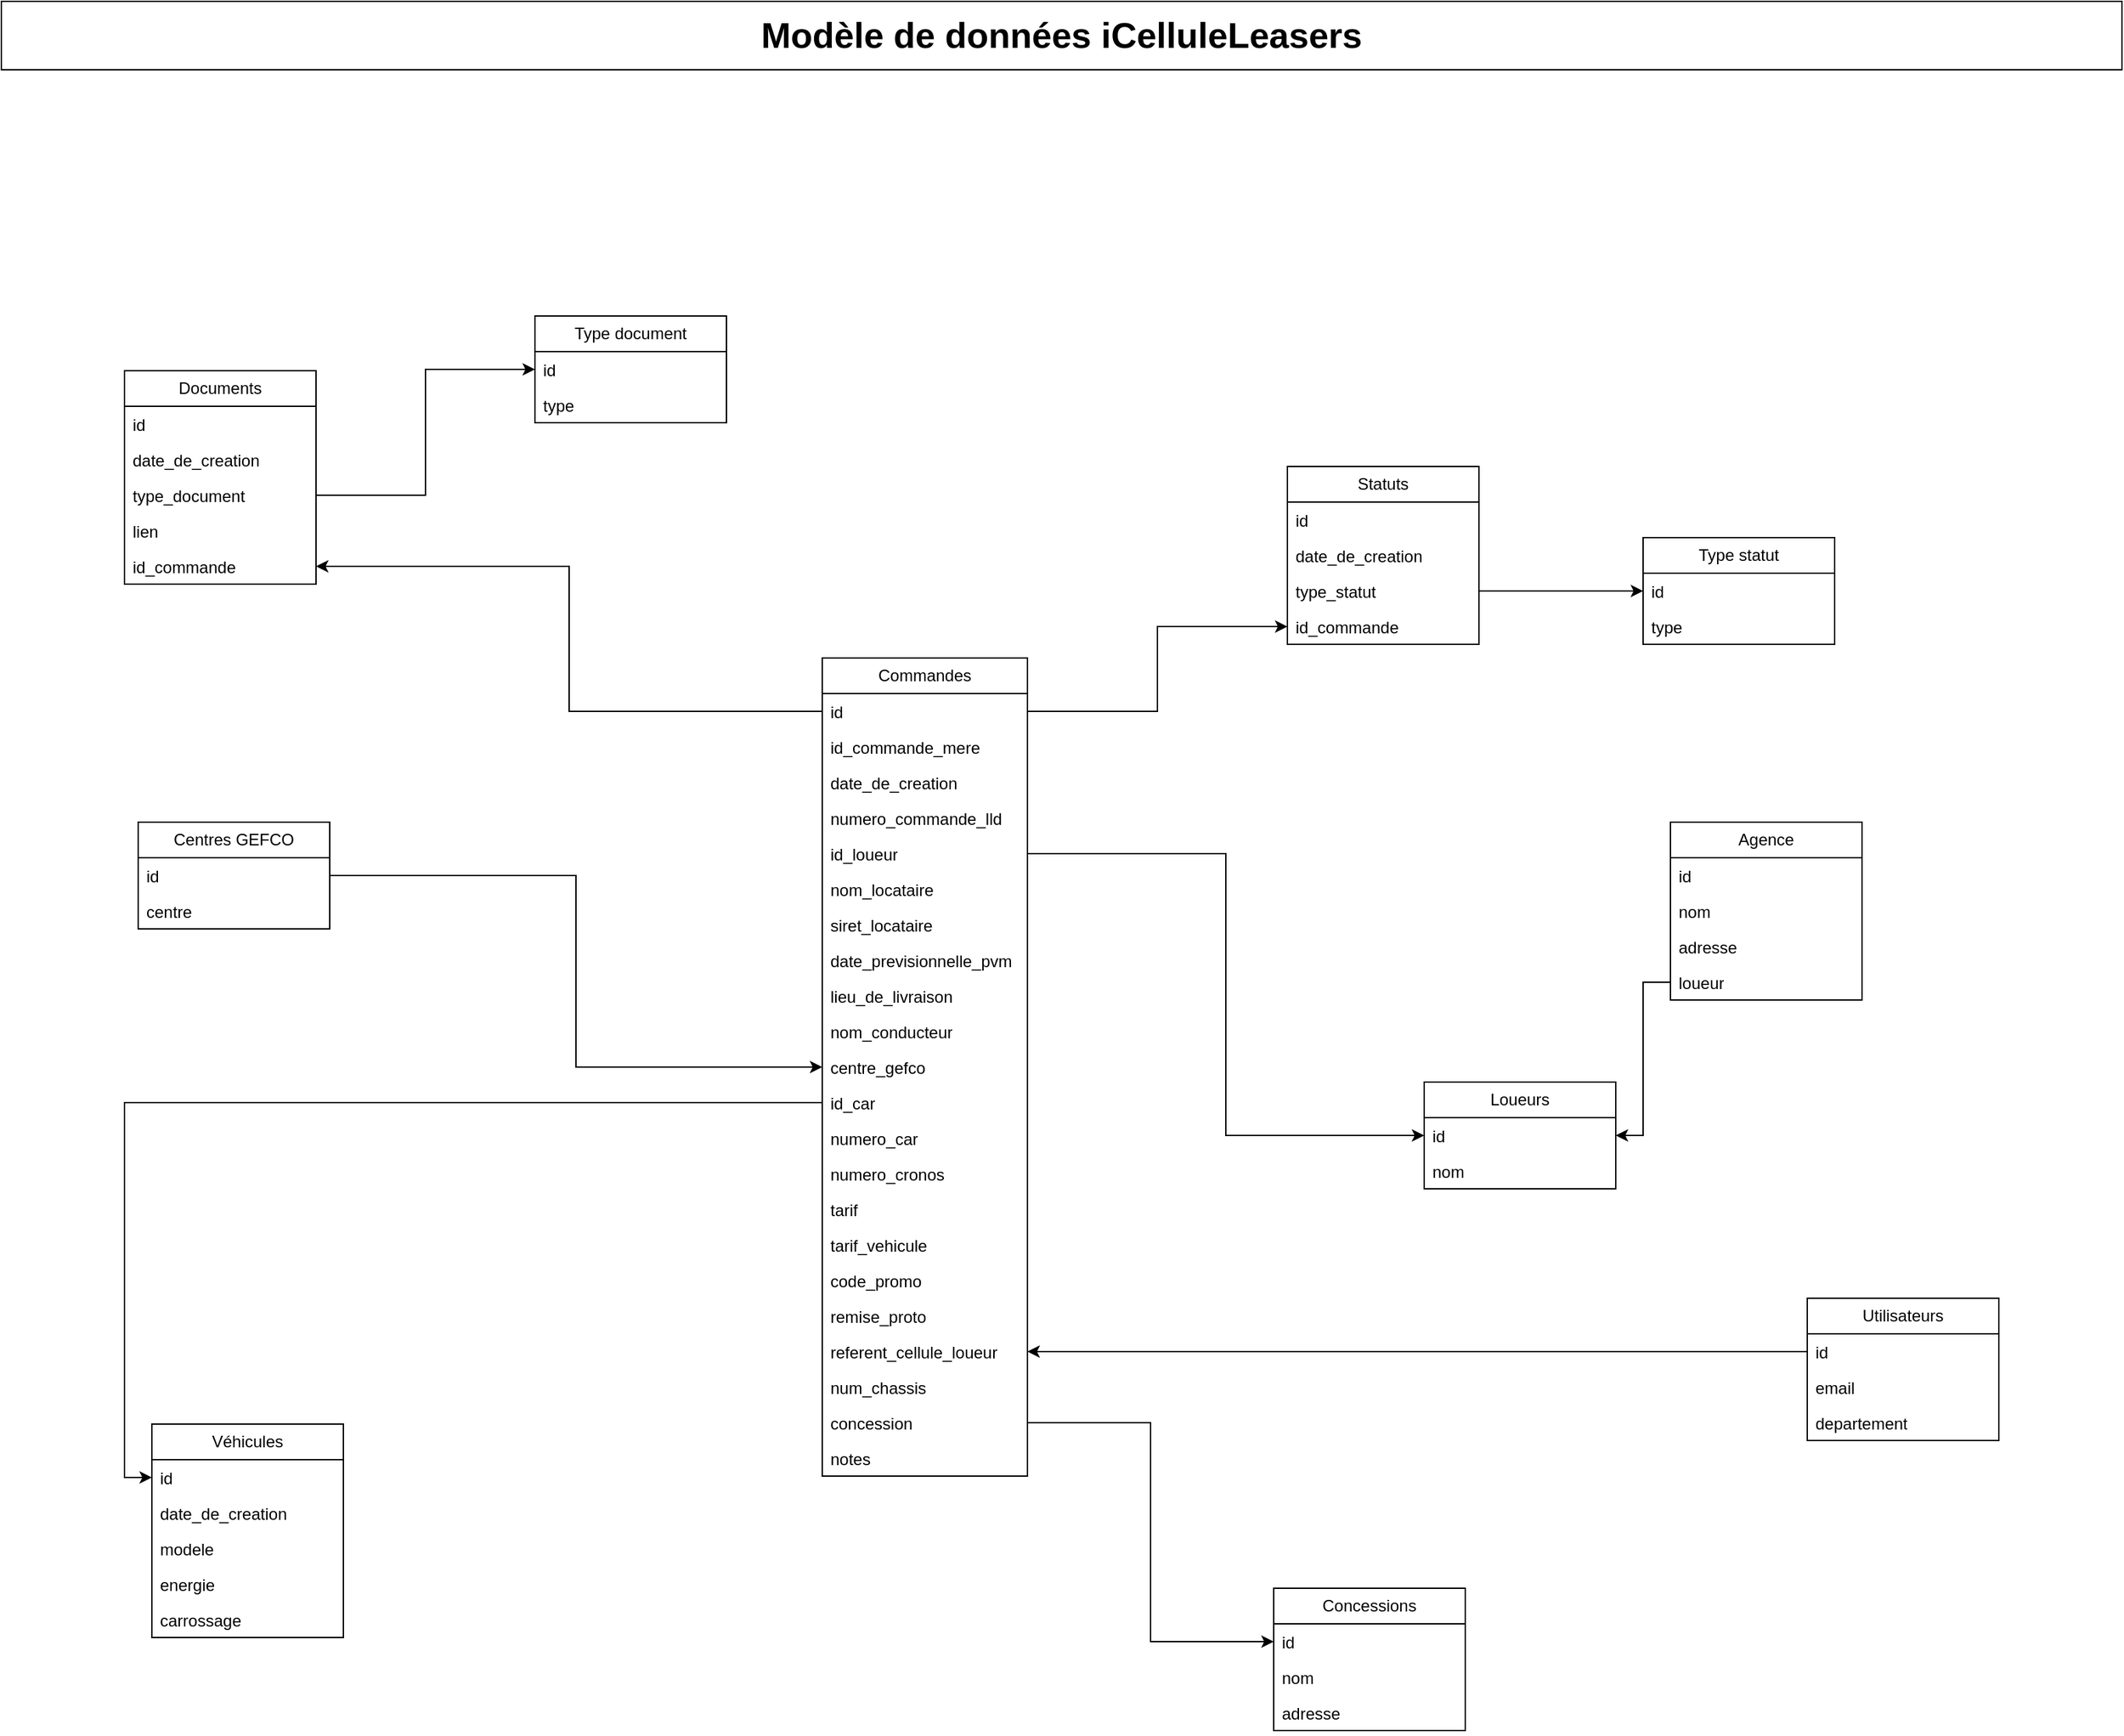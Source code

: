 <mxfile version="23.0.2" type="github" pages="2">
  <diagram name="Page-1" id="jkWLAFzWvuRsSDfav_4S">
    <mxGraphModel dx="2704" dy="1726" grid="1" gridSize="10" guides="1" tooltips="1" connect="1" arrows="1" fold="1" page="1" pageScale="1" pageWidth="827" pageHeight="1169" math="0" shadow="0">
      <root>
        <mxCell id="0" />
        <mxCell id="1" parent="0" />
        <mxCell id="tUUHWinZb-X6cQIz8bQ4-129" value="Commandes" style="swimlane;fontStyle=0;childLayout=stackLayout;horizontal=1;startSize=26;fillColor=none;horizontalStack=0;resizeParent=1;resizeParentMax=0;resizeLast=0;collapsible=1;marginBottom=0;whiteSpace=wrap;html=1;" parent="1" vertex="1">
          <mxGeometry x="-710" y="-40" width="150" height="598" as="geometry" />
        </mxCell>
        <mxCell id="tUUHWinZb-X6cQIz8bQ4-130" value="id" style="text;strokeColor=none;fillColor=none;align=left;verticalAlign=top;spacingLeft=4;spacingRight=4;overflow=hidden;rotatable=0;points=[[0,0.5],[1,0.5]];portConstraint=eastwest;whiteSpace=wrap;html=1;" parent="tUUHWinZb-X6cQIz8bQ4-129" vertex="1">
          <mxGeometry y="26" width="150" height="26" as="geometry" />
        </mxCell>
        <mxCell id="tUUHWinZb-X6cQIz8bQ4-190" value="id_commande_mere" style="text;strokeColor=none;fillColor=none;align=left;verticalAlign=top;spacingLeft=4;spacingRight=4;overflow=hidden;rotatable=0;points=[[0,0.5],[1,0.5]];portConstraint=eastwest;whiteSpace=wrap;html=1;" parent="tUUHWinZb-X6cQIz8bQ4-129" vertex="1">
          <mxGeometry y="52" width="150" height="26" as="geometry" />
        </mxCell>
        <mxCell id="tUUHWinZb-X6cQIz8bQ4-131" value="date_de_creation" style="text;strokeColor=none;fillColor=none;align=left;verticalAlign=top;spacingLeft=4;spacingRight=4;overflow=hidden;rotatable=0;points=[[0,0.5],[1,0.5]];portConstraint=eastwest;whiteSpace=wrap;html=1;" parent="tUUHWinZb-X6cQIz8bQ4-129" vertex="1">
          <mxGeometry y="78" width="150" height="26" as="geometry" />
        </mxCell>
        <mxCell id="tUUHWinZb-X6cQIz8bQ4-132" value="numero_commande_lld" style="text;strokeColor=none;fillColor=none;align=left;verticalAlign=top;spacingLeft=4;spacingRight=4;overflow=hidden;rotatable=0;points=[[0,0.5],[1,0.5]];portConstraint=eastwest;whiteSpace=wrap;html=1;" parent="tUUHWinZb-X6cQIz8bQ4-129" vertex="1">
          <mxGeometry y="104" width="150" height="26" as="geometry" />
        </mxCell>
        <mxCell id="tUUHWinZb-X6cQIz8bQ4-170" value="id_loueur" style="text;strokeColor=none;fillColor=none;align=left;verticalAlign=top;spacingLeft=4;spacingRight=4;overflow=hidden;rotatable=0;points=[[0,0.5],[1,0.5]];portConstraint=eastwest;whiteSpace=wrap;html=1;" parent="tUUHWinZb-X6cQIz8bQ4-129" vertex="1">
          <mxGeometry y="130" width="150" height="26" as="geometry" />
        </mxCell>
        <mxCell id="tUUHWinZb-X6cQIz8bQ4-169" value="nom_locataire" style="text;strokeColor=none;fillColor=none;align=left;verticalAlign=top;spacingLeft=4;spacingRight=4;overflow=hidden;rotatable=0;points=[[0,0.5],[1,0.5]];portConstraint=eastwest;whiteSpace=wrap;html=1;" parent="tUUHWinZb-X6cQIz8bQ4-129" vertex="1">
          <mxGeometry y="156" width="150" height="26" as="geometry" />
        </mxCell>
        <mxCell id="tUUHWinZb-X6cQIz8bQ4-175" value="siret_locataire" style="text;strokeColor=none;fillColor=none;align=left;verticalAlign=top;spacingLeft=4;spacingRight=4;overflow=hidden;rotatable=0;points=[[0,0.5],[1,0.5]];portConstraint=eastwest;whiteSpace=wrap;html=1;" parent="tUUHWinZb-X6cQIz8bQ4-129" vertex="1">
          <mxGeometry y="182" width="150" height="26" as="geometry" />
        </mxCell>
        <mxCell id="tUUHWinZb-X6cQIz8bQ4-168" value="date_previsionnelle_pvm" style="text;strokeColor=none;fillColor=none;align=left;verticalAlign=top;spacingLeft=4;spacingRight=4;overflow=hidden;rotatable=0;points=[[0,0.5],[1,0.5]];portConstraint=eastwest;whiteSpace=wrap;html=1;" parent="tUUHWinZb-X6cQIz8bQ4-129" vertex="1">
          <mxGeometry y="208" width="150" height="26" as="geometry" />
        </mxCell>
        <mxCell id="tUUHWinZb-X6cQIz8bQ4-174" value="lieu_de_livraison" style="text;strokeColor=none;fillColor=none;align=left;verticalAlign=top;spacingLeft=4;spacingRight=4;overflow=hidden;rotatable=0;points=[[0,0.5],[1,0.5]];portConstraint=eastwest;whiteSpace=wrap;html=1;" parent="tUUHWinZb-X6cQIz8bQ4-129" vertex="1">
          <mxGeometry y="234" width="150" height="26" as="geometry" />
        </mxCell>
        <mxCell id="tUUHWinZb-X6cQIz8bQ4-172" value="nom_conducteur" style="text;strokeColor=none;fillColor=none;align=left;verticalAlign=top;spacingLeft=4;spacingRight=4;overflow=hidden;rotatable=0;points=[[0,0.5],[1,0.5]];portConstraint=eastwest;whiteSpace=wrap;html=1;" parent="tUUHWinZb-X6cQIz8bQ4-129" vertex="1">
          <mxGeometry y="260" width="150" height="26" as="geometry" />
        </mxCell>
        <mxCell id="tUUHWinZb-X6cQIz8bQ4-183" value="centre_gefco" style="text;strokeColor=none;fillColor=none;align=left;verticalAlign=top;spacingLeft=4;spacingRight=4;overflow=hidden;rotatable=0;points=[[0,0.5],[1,0.5]];portConstraint=eastwest;whiteSpace=wrap;html=1;" parent="tUUHWinZb-X6cQIz8bQ4-129" vertex="1">
          <mxGeometry y="286" width="150" height="26" as="geometry" />
        </mxCell>
        <mxCell id="tUUHWinZb-X6cQIz8bQ4-182" value="id_car" style="text;strokeColor=none;fillColor=none;align=left;verticalAlign=top;spacingLeft=4;spacingRight=4;overflow=hidden;rotatable=0;points=[[0,0.5],[1,0.5]];portConstraint=eastwest;whiteSpace=wrap;html=1;" parent="tUUHWinZb-X6cQIz8bQ4-129" vertex="1">
          <mxGeometry y="312" width="150" height="26" as="geometry" />
        </mxCell>
        <mxCell id="tUUHWinZb-X6cQIz8bQ4-196" value="numero_car" style="text;strokeColor=none;fillColor=none;align=left;verticalAlign=top;spacingLeft=4;spacingRight=4;overflow=hidden;rotatable=0;points=[[0,0.5],[1,0.5]];portConstraint=eastwest;whiteSpace=wrap;html=1;" parent="tUUHWinZb-X6cQIz8bQ4-129" vertex="1">
          <mxGeometry y="338" width="150" height="26" as="geometry" />
        </mxCell>
        <mxCell id="tUUHWinZb-X6cQIz8bQ4-184" value="numero_cronos" style="text;strokeColor=none;fillColor=none;align=left;verticalAlign=top;spacingLeft=4;spacingRight=4;overflow=hidden;rotatable=0;points=[[0,0.5],[1,0.5]];portConstraint=eastwest;whiteSpace=wrap;html=1;" parent="tUUHWinZb-X6cQIz8bQ4-129" vertex="1">
          <mxGeometry y="364" width="150" height="26" as="geometry" />
        </mxCell>
        <mxCell id="tUUHWinZb-X6cQIz8bQ4-181" value="tarif" style="text;strokeColor=none;fillColor=none;align=left;verticalAlign=top;spacingLeft=4;spacingRight=4;overflow=hidden;rotatable=0;points=[[0,0.5],[1,0.5]];portConstraint=eastwest;whiteSpace=wrap;html=1;" parent="tUUHWinZb-X6cQIz8bQ4-129" vertex="1">
          <mxGeometry y="390" width="150" height="26" as="geometry" />
        </mxCell>
        <mxCell id="tUUHWinZb-X6cQIz8bQ4-180" value="tarif_vehicule" style="text;strokeColor=none;fillColor=none;align=left;verticalAlign=top;spacingLeft=4;spacingRight=4;overflow=hidden;rotatable=0;points=[[0,0.5],[1,0.5]];portConstraint=eastwest;whiteSpace=wrap;html=1;" parent="tUUHWinZb-X6cQIz8bQ4-129" vertex="1">
          <mxGeometry y="416" width="150" height="26" as="geometry" />
        </mxCell>
        <mxCell id="tUUHWinZb-X6cQIz8bQ4-179" value="code_promo" style="text;strokeColor=none;fillColor=none;align=left;verticalAlign=top;spacingLeft=4;spacingRight=4;overflow=hidden;rotatable=0;points=[[0,0.5],[1,0.5]];portConstraint=eastwest;whiteSpace=wrap;html=1;" parent="tUUHWinZb-X6cQIz8bQ4-129" vertex="1">
          <mxGeometry y="442" width="150" height="26" as="geometry" />
        </mxCell>
        <mxCell id="tUUHWinZb-X6cQIz8bQ4-178" value="remise_proto" style="text;strokeColor=none;fillColor=none;align=left;verticalAlign=top;spacingLeft=4;spacingRight=4;overflow=hidden;rotatable=0;points=[[0,0.5],[1,0.5]];portConstraint=eastwest;whiteSpace=wrap;html=1;" parent="tUUHWinZb-X6cQIz8bQ4-129" vertex="1">
          <mxGeometry y="468" width="150" height="26" as="geometry" />
        </mxCell>
        <mxCell id="1ZPiIjcAAn_SdNDVOkfK-1" value="referent_cellule_loueur" style="text;strokeColor=none;fillColor=none;align=left;verticalAlign=top;spacingLeft=4;spacingRight=4;overflow=hidden;rotatable=0;points=[[0,0.5],[1,0.5]];portConstraint=eastwest;whiteSpace=wrap;html=1;" parent="tUUHWinZb-X6cQIz8bQ4-129" vertex="1">
          <mxGeometry y="494" width="150" height="26" as="geometry" />
        </mxCell>
        <mxCell id="tUUHWinZb-X6cQIz8bQ4-177" value="num_chassis" style="text;strokeColor=none;fillColor=none;align=left;verticalAlign=top;spacingLeft=4;spacingRight=4;overflow=hidden;rotatable=0;points=[[0,0.5],[1,0.5]];portConstraint=eastwest;whiteSpace=wrap;html=1;" parent="tUUHWinZb-X6cQIz8bQ4-129" vertex="1">
          <mxGeometry y="520" width="150" height="26" as="geometry" />
        </mxCell>
        <mxCell id="tUUHWinZb-X6cQIz8bQ4-191" value="concession" style="text;strokeColor=none;fillColor=none;align=left;verticalAlign=top;spacingLeft=4;spacingRight=4;overflow=hidden;rotatable=0;points=[[0,0.5],[1,0.5]];portConstraint=eastwest;whiteSpace=wrap;html=1;" parent="tUUHWinZb-X6cQIz8bQ4-129" vertex="1">
          <mxGeometry y="546" width="150" height="26" as="geometry" />
        </mxCell>
        <mxCell id="tUUHWinZb-X6cQIz8bQ4-176" value="notes" style="text;strokeColor=none;fillColor=none;align=left;verticalAlign=top;spacingLeft=4;spacingRight=4;overflow=hidden;rotatable=0;points=[[0,0.5],[1,0.5]];portConstraint=eastwest;whiteSpace=wrap;html=1;" parent="tUUHWinZb-X6cQIz8bQ4-129" vertex="1">
          <mxGeometry y="572" width="150" height="26" as="geometry" />
        </mxCell>
        <mxCell id="tUUHWinZb-X6cQIz8bQ4-133" value="Utilisateurs" style="swimlane;fontStyle=0;childLayout=stackLayout;horizontal=1;startSize=26;fillColor=none;horizontalStack=0;resizeParent=1;resizeParentMax=0;resizeLast=0;collapsible=1;marginBottom=0;whiteSpace=wrap;html=1;" parent="1" vertex="1">
          <mxGeometry x="10" y="428" width="140" height="104" as="geometry" />
        </mxCell>
        <mxCell id="tUUHWinZb-X6cQIz8bQ4-134" value="id" style="text;strokeColor=none;fillColor=none;align=left;verticalAlign=top;spacingLeft=4;spacingRight=4;overflow=hidden;rotatable=0;points=[[0,0.5],[1,0.5]];portConstraint=eastwest;whiteSpace=wrap;html=1;" parent="tUUHWinZb-X6cQIz8bQ4-133" vertex="1">
          <mxGeometry y="26" width="140" height="26" as="geometry" />
        </mxCell>
        <mxCell id="tUUHWinZb-X6cQIz8bQ4-135" value="email" style="text;strokeColor=none;fillColor=none;align=left;verticalAlign=top;spacingLeft=4;spacingRight=4;overflow=hidden;rotatable=0;points=[[0,0.5],[1,0.5]];portConstraint=eastwest;whiteSpace=wrap;html=1;" parent="tUUHWinZb-X6cQIz8bQ4-133" vertex="1">
          <mxGeometry y="52" width="140" height="26" as="geometry" />
        </mxCell>
        <mxCell id="tUUHWinZb-X6cQIz8bQ4-136" value="departement" style="text;strokeColor=none;fillColor=none;align=left;verticalAlign=top;spacingLeft=4;spacingRight=4;overflow=hidden;rotatable=0;points=[[0,0.5],[1,0.5]];portConstraint=eastwest;whiteSpace=wrap;html=1;" parent="tUUHWinZb-X6cQIz8bQ4-133" vertex="1">
          <mxGeometry y="78" width="140" height="26" as="geometry" />
        </mxCell>
        <mxCell id="tUUHWinZb-X6cQIz8bQ4-137" value="Loueurs" style="swimlane;fontStyle=0;childLayout=stackLayout;horizontal=1;startSize=26;fillColor=none;horizontalStack=0;resizeParent=1;resizeParentMax=0;resizeLast=0;collapsible=1;marginBottom=0;whiteSpace=wrap;html=1;" parent="1" vertex="1">
          <mxGeometry x="-270" y="270" width="140" height="78" as="geometry" />
        </mxCell>
        <mxCell id="tUUHWinZb-X6cQIz8bQ4-138" value="id" style="text;strokeColor=none;fillColor=none;align=left;verticalAlign=top;spacingLeft=4;spacingRight=4;overflow=hidden;rotatable=0;points=[[0,0.5],[1,0.5]];portConstraint=eastwest;whiteSpace=wrap;html=1;" parent="tUUHWinZb-X6cQIz8bQ4-137" vertex="1">
          <mxGeometry y="26" width="140" height="26" as="geometry" />
        </mxCell>
        <mxCell id="tUUHWinZb-X6cQIz8bQ4-139" value="nom" style="text;strokeColor=none;fillColor=none;align=left;verticalAlign=top;spacingLeft=4;spacingRight=4;overflow=hidden;rotatable=0;points=[[0,0.5],[1,0.5]];portConstraint=eastwest;whiteSpace=wrap;html=1;" parent="tUUHWinZb-X6cQIz8bQ4-137" vertex="1">
          <mxGeometry y="52" width="140" height="26" as="geometry" />
        </mxCell>
        <mxCell id="tUUHWinZb-X6cQIz8bQ4-141" value="Agence" style="swimlane;fontStyle=0;childLayout=stackLayout;horizontal=1;startSize=26;fillColor=none;horizontalStack=0;resizeParent=1;resizeParentMax=0;resizeLast=0;collapsible=1;marginBottom=0;whiteSpace=wrap;html=1;" parent="1" vertex="1">
          <mxGeometry x="-90" y="80" width="140" height="130" as="geometry" />
        </mxCell>
        <mxCell id="tUUHWinZb-X6cQIz8bQ4-142" value="id" style="text;strokeColor=none;fillColor=none;align=left;verticalAlign=top;spacingLeft=4;spacingRight=4;overflow=hidden;rotatable=0;points=[[0,0.5],[1,0.5]];portConstraint=eastwest;whiteSpace=wrap;html=1;" parent="tUUHWinZb-X6cQIz8bQ4-141" vertex="1">
          <mxGeometry y="26" width="140" height="26" as="geometry" />
        </mxCell>
        <mxCell id="tUUHWinZb-X6cQIz8bQ4-143" value="nom" style="text;strokeColor=none;fillColor=none;align=left;verticalAlign=top;spacingLeft=4;spacingRight=4;overflow=hidden;rotatable=0;points=[[0,0.5],[1,0.5]];portConstraint=eastwest;whiteSpace=wrap;html=1;" parent="tUUHWinZb-X6cQIz8bQ4-141" vertex="1">
          <mxGeometry y="52" width="140" height="26" as="geometry" />
        </mxCell>
        <mxCell id="tUUHWinZb-X6cQIz8bQ4-144" value="adresse" style="text;strokeColor=none;fillColor=none;align=left;verticalAlign=top;spacingLeft=4;spacingRight=4;overflow=hidden;rotatable=0;points=[[0,0.5],[1,0.5]];portConstraint=eastwest;whiteSpace=wrap;html=1;" parent="tUUHWinZb-X6cQIz8bQ4-141" vertex="1">
          <mxGeometry y="78" width="140" height="26" as="geometry" />
        </mxCell>
        <mxCell id="tUUHWinZb-X6cQIz8bQ4-186" value="loueur" style="text;strokeColor=none;fillColor=none;align=left;verticalAlign=top;spacingLeft=4;spacingRight=4;overflow=hidden;rotatable=0;points=[[0,0.5],[1,0.5]];portConstraint=eastwest;whiteSpace=wrap;html=1;" parent="tUUHWinZb-X6cQIz8bQ4-141" vertex="1">
          <mxGeometry y="104" width="140" height="26" as="geometry" />
        </mxCell>
        <mxCell id="tUUHWinZb-X6cQIz8bQ4-145" value="Type statut" style="swimlane;fontStyle=0;childLayout=stackLayout;horizontal=1;startSize=26;fillColor=none;horizontalStack=0;resizeParent=1;resizeParentMax=0;resizeLast=0;collapsible=1;marginBottom=0;whiteSpace=wrap;html=1;" parent="1" vertex="1">
          <mxGeometry x="-110" y="-128" width="140" height="78" as="geometry" />
        </mxCell>
        <mxCell id="tUUHWinZb-X6cQIz8bQ4-146" value="id" style="text;strokeColor=none;fillColor=none;align=left;verticalAlign=top;spacingLeft=4;spacingRight=4;overflow=hidden;rotatable=0;points=[[0,0.5],[1,0.5]];portConstraint=eastwest;whiteSpace=wrap;html=1;" parent="tUUHWinZb-X6cQIz8bQ4-145" vertex="1">
          <mxGeometry y="26" width="140" height="26" as="geometry" />
        </mxCell>
        <mxCell id="tUUHWinZb-X6cQIz8bQ4-147" value="type" style="text;strokeColor=none;fillColor=none;align=left;verticalAlign=top;spacingLeft=4;spacingRight=4;overflow=hidden;rotatable=0;points=[[0,0.5],[1,0.5]];portConstraint=eastwest;whiteSpace=wrap;html=1;" parent="tUUHWinZb-X6cQIz8bQ4-145" vertex="1">
          <mxGeometry y="52" width="140" height="26" as="geometry" />
        </mxCell>
        <mxCell id="tUUHWinZb-X6cQIz8bQ4-150" value="Statuts" style="swimlane;fontStyle=0;childLayout=stackLayout;horizontal=1;startSize=26;fillColor=none;horizontalStack=0;resizeParent=1;resizeParentMax=0;resizeLast=0;collapsible=1;marginBottom=0;whiteSpace=wrap;html=1;" parent="1" vertex="1">
          <mxGeometry x="-370" y="-180" width="140" height="130" as="geometry" />
        </mxCell>
        <mxCell id="tUUHWinZb-X6cQIz8bQ4-151" value="id" style="text;strokeColor=none;fillColor=none;align=left;verticalAlign=top;spacingLeft=4;spacingRight=4;overflow=hidden;rotatable=0;points=[[0,0.5],[1,0.5]];portConstraint=eastwest;whiteSpace=wrap;html=1;" parent="tUUHWinZb-X6cQIz8bQ4-150" vertex="1">
          <mxGeometry y="26" width="140" height="26" as="geometry" />
        </mxCell>
        <mxCell id="tUUHWinZb-X6cQIz8bQ4-187" value="date_de_creation" style="text;strokeColor=none;fillColor=none;align=left;verticalAlign=top;spacingLeft=4;spacingRight=4;overflow=hidden;rotatable=0;points=[[0,0.5],[1,0.5]];portConstraint=eastwest;whiteSpace=wrap;html=1;" parent="tUUHWinZb-X6cQIz8bQ4-150" vertex="1">
          <mxGeometry y="52" width="140" height="26" as="geometry" />
        </mxCell>
        <mxCell id="tUUHWinZb-X6cQIz8bQ4-152" value="type_statut" style="text;strokeColor=none;fillColor=none;align=left;verticalAlign=top;spacingLeft=4;spacingRight=4;overflow=hidden;rotatable=0;points=[[0,0.5],[1,0.5]];portConstraint=eastwest;whiteSpace=wrap;html=1;" parent="tUUHWinZb-X6cQIz8bQ4-150" vertex="1">
          <mxGeometry y="78" width="140" height="26" as="geometry" />
        </mxCell>
        <mxCell id="tUUHWinZb-X6cQIz8bQ4-153" value="id_commande" style="text;strokeColor=none;fillColor=none;align=left;verticalAlign=top;spacingLeft=4;spacingRight=4;overflow=hidden;rotatable=0;points=[[0,0.5],[1,0.5]];portConstraint=eastwest;whiteSpace=wrap;html=1;" parent="tUUHWinZb-X6cQIz8bQ4-150" vertex="1">
          <mxGeometry y="104" width="140" height="26" as="geometry" />
        </mxCell>
        <mxCell id="tUUHWinZb-X6cQIz8bQ4-154" value="Documents" style="swimlane;fontStyle=0;childLayout=stackLayout;horizontal=1;startSize=26;fillColor=none;horizontalStack=0;resizeParent=1;resizeParentMax=0;resizeLast=0;collapsible=1;marginBottom=0;whiteSpace=wrap;html=1;" parent="1" vertex="1">
          <mxGeometry x="-1220" y="-250" width="140" height="156" as="geometry" />
        </mxCell>
        <mxCell id="tUUHWinZb-X6cQIz8bQ4-155" value="id" style="text;strokeColor=none;fillColor=none;align=left;verticalAlign=top;spacingLeft=4;spacingRight=4;overflow=hidden;rotatable=0;points=[[0,0.5],[1,0.5]];portConstraint=eastwest;whiteSpace=wrap;html=1;" parent="tUUHWinZb-X6cQIz8bQ4-154" vertex="1">
          <mxGeometry y="26" width="140" height="26" as="geometry" />
        </mxCell>
        <mxCell id="tUUHWinZb-X6cQIz8bQ4-156" value="date_de_creation" style="text;strokeColor=none;fillColor=none;align=left;verticalAlign=top;spacingLeft=4;spacingRight=4;overflow=hidden;rotatable=0;points=[[0,0.5],[1,0.5]];portConstraint=eastwest;whiteSpace=wrap;html=1;" parent="tUUHWinZb-X6cQIz8bQ4-154" vertex="1">
          <mxGeometry y="52" width="140" height="26" as="geometry" />
        </mxCell>
        <mxCell id="tUUHWinZb-X6cQIz8bQ4-157" value="type_document" style="text;strokeColor=none;fillColor=none;align=left;verticalAlign=top;spacingLeft=4;spacingRight=4;overflow=hidden;rotatable=0;points=[[0,0.5],[1,0.5]];portConstraint=eastwest;whiteSpace=wrap;html=1;" parent="tUUHWinZb-X6cQIz8bQ4-154" vertex="1">
          <mxGeometry y="78" width="140" height="26" as="geometry" />
        </mxCell>
        <mxCell id="tUUHWinZb-X6cQIz8bQ4-188" value="lien" style="text;strokeColor=none;fillColor=none;align=left;verticalAlign=top;spacingLeft=4;spacingRight=4;overflow=hidden;rotatable=0;points=[[0,0.5],[1,0.5]];portConstraint=eastwest;whiteSpace=wrap;html=1;" parent="tUUHWinZb-X6cQIz8bQ4-154" vertex="1">
          <mxGeometry y="104" width="140" height="26" as="geometry" />
        </mxCell>
        <mxCell id="tUUHWinZb-X6cQIz8bQ4-189" value="id_commande" style="text;strokeColor=none;fillColor=none;align=left;verticalAlign=top;spacingLeft=4;spacingRight=4;overflow=hidden;rotatable=0;points=[[0,0.5],[1,0.5]];portConstraint=eastwest;whiteSpace=wrap;html=1;" parent="tUUHWinZb-X6cQIz8bQ4-154" vertex="1">
          <mxGeometry y="130" width="140" height="26" as="geometry" />
        </mxCell>
        <mxCell id="tUUHWinZb-X6cQIz8bQ4-158" value="Concessions" style="swimlane;fontStyle=0;childLayout=stackLayout;horizontal=1;startSize=26;fillColor=none;horizontalStack=0;resizeParent=1;resizeParentMax=0;resizeLast=0;collapsible=1;marginBottom=0;whiteSpace=wrap;html=1;" parent="1" vertex="1">
          <mxGeometry x="-380" y="640" width="140" height="104" as="geometry" />
        </mxCell>
        <mxCell id="tUUHWinZb-X6cQIz8bQ4-159" value="id" style="text;strokeColor=none;fillColor=none;align=left;verticalAlign=top;spacingLeft=4;spacingRight=4;overflow=hidden;rotatable=0;points=[[0,0.5],[1,0.5]];portConstraint=eastwest;whiteSpace=wrap;html=1;" parent="tUUHWinZb-X6cQIz8bQ4-158" vertex="1">
          <mxGeometry y="26" width="140" height="26" as="geometry" />
        </mxCell>
        <mxCell id="tUUHWinZb-X6cQIz8bQ4-160" value="nom" style="text;strokeColor=none;fillColor=none;align=left;verticalAlign=top;spacingLeft=4;spacingRight=4;overflow=hidden;rotatable=0;points=[[0,0.5],[1,0.5]];portConstraint=eastwest;whiteSpace=wrap;html=1;" parent="tUUHWinZb-X6cQIz8bQ4-158" vertex="1">
          <mxGeometry y="52" width="140" height="26" as="geometry" />
        </mxCell>
        <mxCell id="tUUHWinZb-X6cQIz8bQ4-161" value="adresse" style="text;strokeColor=none;fillColor=none;align=left;verticalAlign=top;spacingLeft=4;spacingRight=4;overflow=hidden;rotatable=0;points=[[0,0.5],[1,0.5]];portConstraint=eastwest;whiteSpace=wrap;html=1;" parent="tUUHWinZb-X6cQIz8bQ4-158" vertex="1">
          <mxGeometry y="78" width="140" height="26" as="geometry" />
        </mxCell>
        <mxCell id="tUUHWinZb-X6cQIz8bQ4-162" value="Type document" style="swimlane;fontStyle=0;childLayout=stackLayout;horizontal=1;startSize=26;fillColor=none;horizontalStack=0;resizeParent=1;resizeParentMax=0;resizeLast=0;collapsible=1;marginBottom=0;whiteSpace=wrap;html=1;" parent="1" vertex="1">
          <mxGeometry x="-920" y="-290" width="140" height="78" as="geometry" />
        </mxCell>
        <mxCell id="tUUHWinZb-X6cQIz8bQ4-163" value="id" style="text;strokeColor=none;fillColor=none;align=left;verticalAlign=top;spacingLeft=4;spacingRight=4;overflow=hidden;rotatable=0;points=[[0,0.5],[1,0.5]];portConstraint=eastwest;whiteSpace=wrap;html=1;" parent="tUUHWinZb-X6cQIz8bQ4-162" vertex="1">
          <mxGeometry y="26" width="140" height="26" as="geometry" />
        </mxCell>
        <mxCell id="tUUHWinZb-X6cQIz8bQ4-164" value="type" style="text;strokeColor=none;fillColor=none;align=left;verticalAlign=top;spacingLeft=4;spacingRight=4;overflow=hidden;rotatable=0;points=[[0,0.5],[1,0.5]];portConstraint=eastwest;whiteSpace=wrap;html=1;" parent="tUUHWinZb-X6cQIz8bQ4-162" vertex="1">
          <mxGeometry y="52" width="140" height="26" as="geometry" />
        </mxCell>
        <mxCell id="tUUHWinZb-X6cQIz8bQ4-192" value="Véhicules" style="swimlane;fontStyle=0;childLayout=stackLayout;horizontal=1;startSize=26;fillColor=none;horizontalStack=0;resizeParent=1;resizeParentMax=0;resizeLast=0;collapsible=1;marginBottom=0;whiteSpace=wrap;html=1;" parent="1" vertex="1">
          <mxGeometry x="-1200" y="520" width="140" height="156" as="geometry" />
        </mxCell>
        <mxCell id="tUUHWinZb-X6cQIz8bQ4-193" value="id" style="text;strokeColor=none;fillColor=none;align=left;verticalAlign=top;spacingLeft=4;spacingRight=4;overflow=hidden;rotatable=0;points=[[0,0.5],[1,0.5]];portConstraint=eastwest;whiteSpace=wrap;html=1;" parent="tUUHWinZb-X6cQIz8bQ4-192" vertex="1">
          <mxGeometry y="26" width="140" height="26" as="geometry" />
        </mxCell>
        <mxCell id="tUUHWinZb-X6cQIz8bQ4-194" value="date_de_creation" style="text;strokeColor=none;fillColor=none;align=left;verticalAlign=top;spacingLeft=4;spacingRight=4;overflow=hidden;rotatable=0;points=[[0,0.5],[1,0.5]];portConstraint=eastwest;whiteSpace=wrap;html=1;" parent="tUUHWinZb-X6cQIz8bQ4-192" vertex="1">
          <mxGeometry y="52" width="140" height="26" as="geometry" />
        </mxCell>
        <mxCell id="tUUHWinZb-X6cQIz8bQ4-195" value="modele" style="text;strokeColor=none;fillColor=none;align=left;verticalAlign=top;spacingLeft=4;spacingRight=4;overflow=hidden;rotatable=0;points=[[0,0.5],[1,0.5]];portConstraint=eastwest;whiteSpace=wrap;html=1;" parent="tUUHWinZb-X6cQIz8bQ4-192" vertex="1">
          <mxGeometry y="78" width="140" height="26" as="geometry" />
        </mxCell>
        <mxCell id="tUUHWinZb-X6cQIz8bQ4-198" value="energie" style="text;strokeColor=none;fillColor=none;align=left;verticalAlign=top;spacingLeft=4;spacingRight=4;overflow=hidden;rotatable=0;points=[[0,0.5],[1,0.5]];portConstraint=eastwest;whiteSpace=wrap;html=1;" parent="tUUHWinZb-X6cQIz8bQ4-192" vertex="1">
          <mxGeometry y="104" width="140" height="26" as="geometry" />
        </mxCell>
        <mxCell id="tUUHWinZb-X6cQIz8bQ4-197" value="carrossage" style="text;strokeColor=none;fillColor=none;align=left;verticalAlign=top;spacingLeft=4;spacingRight=4;overflow=hidden;rotatable=0;points=[[0,0.5],[1,0.5]];portConstraint=eastwest;whiteSpace=wrap;html=1;" parent="tUUHWinZb-X6cQIz8bQ4-192" vertex="1">
          <mxGeometry y="130" width="140" height="26" as="geometry" />
        </mxCell>
        <mxCell id="tUUHWinZb-X6cQIz8bQ4-202" style="edgeStyle=orthogonalEdgeStyle;rounded=0;orthogonalLoop=1;jettySize=auto;html=1;entryX=0;entryY=0.5;entryDx=0;entryDy=0;" parent="1" source="tUUHWinZb-X6cQIz8bQ4-182" target="tUUHWinZb-X6cQIz8bQ4-193" edge="1">
          <mxGeometry relative="1" as="geometry" />
        </mxCell>
        <mxCell id="tUUHWinZb-X6cQIz8bQ4-203" style="edgeStyle=orthogonalEdgeStyle;rounded=0;orthogonalLoop=1;jettySize=auto;html=1;entryX=0;entryY=0.5;entryDx=0;entryDy=0;" parent="1" source="tUUHWinZb-X6cQIz8bQ4-157" target="tUUHWinZb-X6cQIz8bQ4-163" edge="1">
          <mxGeometry relative="1" as="geometry" />
        </mxCell>
        <mxCell id="tUUHWinZb-X6cQIz8bQ4-204" style="edgeStyle=orthogonalEdgeStyle;rounded=0;orthogonalLoop=1;jettySize=auto;html=1;" parent="1" source="tUUHWinZb-X6cQIz8bQ4-130" target="tUUHWinZb-X6cQIz8bQ4-189" edge="1">
          <mxGeometry relative="1" as="geometry" />
        </mxCell>
        <mxCell id="tUUHWinZb-X6cQIz8bQ4-207" style="edgeStyle=orthogonalEdgeStyle;rounded=0;orthogonalLoop=1;jettySize=auto;html=1;entryX=0;entryY=0.5;entryDx=0;entryDy=0;" parent="1" source="tUUHWinZb-X6cQIz8bQ4-152" target="tUUHWinZb-X6cQIz8bQ4-146" edge="1">
          <mxGeometry relative="1" as="geometry" />
        </mxCell>
        <mxCell id="tUUHWinZb-X6cQIz8bQ4-208" style="edgeStyle=orthogonalEdgeStyle;rounded=0;orthogonalLoop=1;jettySize=auto;html=1;" parent="1" source="tUUHWinZb-X6cQIz8bQ4-130" target="tUUHWinZb-X6cQIz8bQ4-153" edge="1">
          <mxGeometry relative="1" as="geometry" />
        </mxCell>
        <mxCell id="tUUHWinZb-X6cQIz8bQ4-210" style="edgeStyle=orthogonalEdgeStyle;rounded=0;orthogonalLoop=1;jettySize=auto;html=1;" parent="1" source="tUUHWinZb-X6cQIz8bQ4-134" target="1ZPiIjcAAn_SdNDVOkfK-1" edge="1">
          <mxGeometry relative="1" as="geometry">
            <mxPoint x="-130" y="361.0" as="targetPoint" />
          </mxGeometry>
        </mxCell>
        <mxCell id="tUUHWinZb-X6cQIz8bQ4-211" style="edgeStyle=orthogonalEdgeStyle;rounded=0;orthogonalLoop=1;jettySize=auto;html=1;entryX=0;entryY=0.5;entryDx=0;entryDy=0;" parent="1" source="tUUHWinZb-X6cQIz8bQ4-170" target="tUUHWinZb-X6cQIz8bQ4-138" edge="1">
          <mxGeometry relative="1" as="geometry" />
        </mxCell>
        <mxCell id="tUUHWinZb-X6cQIz8bQ4-212" style="edgeStyle=orthogonalEdgeStyle;rounded=0;orthogonalLoop=1;jettySize=auto;html=1;" parent="1" source="tUUHWinZb-X6cQIz8bQ4-186" target="tUUHWinZb-X6cQIz8bQ4-138" edge="1">
          <mxGeometry relative="1" as="geometry" />
        </mxCell>
        <mxCell id="tUUHWinZb-X6cQIz8bQ4-213" style="edgeStyle=orthogonalEdgeStyle;rounded=0;orthogonalLoop=1;jettySize=auto;html=1;entryX=0;entryY=0.5;entryDx=0;entryDy=0;" parent="1" source="tUUHWinZb-X6cQIz8bQ4-191" target="tUUHWinZb-X6cQIz8bQ4-159" edge="1">
          <mxGeometry relative="1" as="geometry" />
        </mxCell>
        <mxCell id="tUUHWinZb-X6cQIz8bQ4-226" value="Centres GEFCO" style="swimlane;fontStyle=0;childLayout=stackLayout;horizontal=1;startSize=26;fillColor=none;horizontalStack=0;resizeParent=1;resizeParentMax=0;resizeLast=0;collapsible=1;marginBottom=0;whiteSpace=wrap;html=1;" parent="1" vertex="1">
          <mxGeometry x="-1210" y="80" width="140" height="78" as="geometry" />
        </mxCell>
        <mxCell id="tUUHWinZb-X6cQIz8bQ4-227" value="id" style="text;strokeColor=none;fillColor=none;align=left;verticalAlign=top;spacingLeft=4;spacingRight=4;overflow=hidden;rotatable=0;points=[[0,0.5],[1,0.5]];portConstraint=eastwest;whiteSpace=wrap;html=1;" parent="tUUHWinZb-X6cQIz8bQ4-226" vertex="1">
          <mxGeometry y="26" width="140" height="26" as="geometry" />
        </mxCell>
        <mxCell id="tUUHWinZb-X6cQIz8bQ4-228" value="centre" style="text;strokeColor=none;fillColor=none;align=left;verticalAlign=top;spacingLeft=4;spacingRight=4;overflow=hidden;rotatable=0;points=[[0,0.5],[1,0.5]];portConstraint=eastwest;whiteSpace=wrap;html=1;" parent="tUUHWinZb-X6cQIz8bQ4-226" vertex="1">
          <mxGeometry y="52" width="140" height="26" as="geometry" />
        </mxCell>
        <mxCell id="tUUHWinZb-X6cQIz8bQ4-231" style="edgeStyle=orthogonalEdgeStyle;rounded=0;orthogonalLoop=1;jettySize=auto;html=1;entryX=0;entryY=0.5;entryDx=0;entryDy=0;" parent="1" source="tUUHWinZb-X6cQIz8bQ4-227" target="tUUHWinZb-X6cQIz8bQ4-183" edge="1">
          <mxGeometry relative="1" as="geometry" />
        </mxCell>
        <mxCell id="tUUHWinZb-X6cQIz8bQ4-232" value="Modèle de données iCelluleLeasers" style="html=1;whiteSpace=wrap;fontStyle=1;fontSize=26;" parent="1" vertex="1">
          <mxGeometry x="-1310" y="-520" width="1550" height="50" as="geometry" />
        </mxCell>
      </root>
    </mxGraphModel>
  </diagram>
  <diagram id="yYcBY1aLAUWJINE77SX3" name="Page-2">
    <mxGraphModel dx="2927" dy="1114" grid="1" gridSize="10" guides="1" tooltips="1" connect="1" arrows="1" fold="1" page="1" pageScale="1" pageWidth="827" pageHeight="1169" math="0" shadow="0">
      <root>
        <mxCell id="0" />
        <mxCell id="1" parent="0" />
        <mxCell id="r_NOM6Sb7QNVzh4ejMV8-1" value="" style="endArrow=none;html=1;rounded=0;" parent="1" edge="1">
          <mxGeometry width="50" height="50" relative="1" as="geometry">
            <mxPoint x="160" y="200" as="sourcePoint" />
            <mxPoint x="640" y="200" as="targetPoint" />
          </mxGeometry>
        </mxCell>
        <mxCell id="r_NOM6Sb7QNVzh4ejMV8-2" value="" style="endArrow=none;html=1;rounded=0;" parent="1" edge="1">
          <mxGeometry width="50" height="50" relative="1" as="geometry">
            <mxPoint x="160" y="220" as="sourcePoint" />
            <mxPoint x="160" y="180" as="targetPoint" />
          </mxGeometry>
        </mxCell>
        <mxCell id="r_NOM6Sb7QNVzh4ejMV8-4" value="15/01" style="text;html=1;strokeColor=none;fillColor=none;align=center;verticalAlign=middle;whiteSpace=wrap;rounded=0;" parent="1" vertex="1">
          <mxGeometry x="130" y="220" width="60" height="30" as="geometry" />
        </mxCell>
        <mxCell id="r_NOM6Sb7QNVzh4ejMV8-5" value="" style="endArrow=none;html=1;rounded=0;" parent="1" edge="1">
          <mxGeometry width="50" height="50" relative="1" as="geometry">
            <mxPoint x="640" y="220" as="sourcePoint" />
            <mxPoint x="640" y="180" as="targetPoint" />
          </mxGeometry>
        </mxCell>
        <mxCell id="r_NOM6Sb7QNVzh4ejMV8-6" value="04/03" style="text;html=1;strokeColor=none;fillColor=none;align=center;verticalAlign=middle;whiteSpace=wrap;rounded=0;" parent="1" vertex="1">
          <mxGeometry x="610" y="220" width="60" height="30" as="geometry" />
        </mxCell>
        <mxCell id="r_NOM6Sb7QNVzh4ejMV8-7" value="" style="endArrow=none;html=1;rounded=0;" parent="1" edge="1">
          <mxGeometry width="50" height="50" relative="1" as="geometry">
            <mxPoint x="520" y="220" as="sourcePoint" />
            <mxPoint x="520" y="180" as="targetPoint" />
          </mxGeometry>
        </mxCell>
        <mxCell id="r_NOM6Sb7QNVzh4ejMV8-8" value="12/02" style="text;html=1;strokeColor=none;fillColor=none;align=center;verticalAlign=middle;whiteSpace=wrap;rounded=0;" parent="1" vertex="1">
          <mxGeometry x="490" y="220" width="60" height="30" as="geometry" />
        </mxCell>
        <mxCell id="r_NOM6Sb7QNVzh4ejMV8-9" value="" style="endArrow=classic;html=1;rounded=0;" parent="1" edge="1">
          <mxGeometry width="50" height="50" relative="1" as="geometry">
            <mxPoint x="560" y="112" as="sourcePoint" />
            <mxPoint x="520" y="172" as="targetPoint" />
            <Array as="points">
              <mxPoint x="520" y="112" />
            </Array>
          </mxGeometry>
        </mxCell>
        <mxCell id="r_NOM6Sb7QNVzh4ejMV8-11" value="Démarrage des tests utilisateurs" style="rounded=0;whiteSpace=wrap;html=1;" parent="1" vertex="1">
          <mxGeometry x="560" y="80" width="120" height="60" as="geometry" />
        </mxCell>
        <mxCell id="r_NOM6Sb7QNVzh4ejMV8-12" value="&lt;b&gt;Stream 1:&amp;nbsp;&lt;/b&gt;&lt;br&gt;développement de l&#39;application d&#39;optimisation SEO" style="rounded=0;whiteSpace=wrap;html=1;" parent="1" vertex="1">
          <mxGeometry x="-30" y="170" width="120" height="60" as="geometry" />
        </mxCell>
        <mxCell id="r_NOM6Sb7QNVzh4ejMV8-13" value="" style="endArrow=none;html=1;rounded=0;" parent="1" edge="1">
          <mxGeometry width="50" height="50" relative="1" as="geometry">
            <mxPoint x="519" y="320" as="sourcePoint" />
            <mxPoint x="919" y="320" as="targetPoint" />
          </mxGeometry>
        </mxCell>
        <mxCell id="r_NOM6Sb7QNVzh4ejMV8-14" value="" style="endArrow=none;html=1;rounded=0;" parent="1" edge="1">
          <mxGeometry width="50" height="50" relative="1" as="geometry">
            <mxPoint x="439" y="340" as="sourcePoint" />
            <mxPoint x="439" y="300" as="targetPoint" />
          </mxGeometry>
        </mxCell>
        <mxCell id="r_NOM6Sb7QNVzh4ejMV8-15" value="25/01" style="text;html=1;strokeColor=none;fillColor=none;align=center;verticalAlign=middle;whiteSpace=wrap;rounded=0;" parent="1" vertex="1">
          <mxGeometry x="409" y="340" width="60" height="30" as="geometry" />
        </mxCell>
        <mxCell id="r_NOM6Sb7QNVzh4ejMV8-16" value="" style="endArrow=none;html=1;rounded=0;" parent="1" edge="1">
          <mxGeometry width="50" height="50" relative="1" as="geometry">
            <mxPoint x="519" y="340" as="sourcePoint" />
            <mxPoint x="519" y="300" as="targetPoint" />
          </mxGeometry>
        </mxCell>
        <mxCell id="r_NOM6Sb7QNVzh4ejMV8-17" value="12/02" style="text;html=1;strokeColor=none;fillColor=none;align=center;verticalAlign=middle;whiteSpace=wrap;rounded=0;" parent="1" vertex="1">
          <mxGeometry x="489" y="340" width="60" height="30" as="geometry" />
        </mxCell>
        <mxCell id="r_NOM6Sb7QNVzh4ejMV8-18" value="" style="endArrow=none;dashed=1;html=1;rounded=0;" parent="1" edge="1">
          <mxGeometry width="50" height="50" relative="1" as="geometry">
            <mxPoint x="439" y="320" as="sourcePoint" />
            <mxPoint x="519" y="320" as="targetPoint" />
          </mxGeometry>
        </mxCell>
        <mxCell id="r_NOM6Sb7QNVzh4ejMV8-19" value="" style="endArrow=none;html=1;rounded=0;" parent="1" edge="1">
          <mxGeometry width="50" height="50" relative="1" as="geometry">
            <mxPoint x="919" y="340" as="sourcePoint" />
            <mxPoint x="919" y="300" as="targetPoint" />
          </mxGeometry>
        </mxCell>
        <mxCell id="r_NOM6Sb7QNVzh4ejMV8-20" value="12/03" style="text;html=1;strokeColor=none;fillColor=none;align=center;verticalAlign=middle;whiteSpace=wrap;rounded=0;" parent="1" vertex="1">
          <mxGeometry x="889" y="340" width="60" height="30" as="geometry" />
        </mxCell>
        <mxCell id="r_NOM6Sb7QNVzh4ejMV8-21" value="&lt;b&gt;Stream 2.1: &lt;br&gt;&lt;/b&gt;génération de fiches produits sur le périmètre DE" style="rounded=0;whiteSpace=wrap;html=1;" parent="1" vertex="1">
          <mxGeometry x="-30" y="290" width="120" height="60" as="geometry" />
        </mxCell>
        <mxCell id="r_NOM6Sb7QNVzh4ejMV8-22" value="" style="endArrow=classic;html=1;rounded=0;" parent="1" edge="1">
          <mxGeometry width="50" height="50" relative="1" as="geometry">
            <mxPoint x="439" y="520" as="sourcePoint" />
            <mxPoint x="439" y="360" as="targetPoint" />
          </mxGeometry>
        </mxCell>
        <mxCell id="r_NOM6Sb7QNVzh4ejMV8-23" value="" style="endArrow=none;html=1;rounded=0;" parent="1" edge="1">
          <mxGeometry width="50" height="50" relative="1" as="geometry">
            <mxPoint x="439" y="520" as="sourcePoint" />
            <mxPoint x="559" y="520" as="targetPoint" />
          </mxGeometry>
        </mxCell>
        <mxCell id="r_NOM6Sb7QNVzh4ejMV8-24" value="Traduction du prompt v16 en allemand" style="rounded=0;whiteSpace=wrap;html=1;" parent="1" vertex="1">
          <mxGeometry x="559" y="490" width="120" height="60" as="geometry" />
        </mxCell>
        <mxCell id="r_NOM6Sb7QNVzh4ejMV8-25" value="Génération des premières fiches produits" style="rounded=0;whiteSpace=wrap;html=1;" parent="1" vertex="1">
          <mxGeometry x="559" y="390" width="120" height="60" as="geometry" />
        </mxCell>
        <mxCell id="r_NOM6Sb7QNVzh4ejMV8-26" value="" style="endArrow=classic;html=1;rounded=0;" parent="1" edge="1">
          <mxGeometry width="50" height="50" relative="1" as="geometry">
            <mxPoint x="519" y="420" as="sourcePoint" />
            <mxPoint x="518.5" y="360" as="targetPoint" />
          </mxGeometry>
        </mxCell>
        <mxCell id="r_NOM6Sb7QNVzh4ejMV8-27" value="" style="endArrow=none;html=1;rounded=0;entryX=0;entryY=0.5;entryDx=0;entryDy=0;" parent="1" target="r_NOM6Sb7QNVzh4ejMV8-25" edge="1">
          <mxGeometry width="50" height="50" relative="1" as="geometry">
            <mxPoint x="519" y="420" as="sourcePoint" />
            <mxPoint x="599" y="300" as="targetPoint" />
          </mxGeometry>
        </mxCell>
        <mxCell id="r_NOM6Sb7QNVzh4ejMV8-30" value="Cycle d&#39;amélioration continue du prompt + Génération et Evaluation de la qualité des fiches produits" style="rounded=0;whiteSpace=wrap;html=1;" parent="1" vertex="1">
          <mxGeometry x="529" y="280" width="380" height="40" as="geometry" />
        </mxCell>
        <mxCell id="r_NOM6Sb7QNVzh4ejMV8-31" value="" style="endArrow=none;html=1;rounded=0;" parent="1" edge="1">
          <mxGeometry width="50" height="50" relative="1" as="geometry">
            <mxPoint x="761" y="1452" as="sourcePoint" />
            <mxPoint x="1280" y="1452" as="targetPoint" />
          </mxGeometry>
        </mxCell>
        <mxCell id="r_NOM6Sb7QNVzh4ejMV8-32" value="" style="endArrow=none;html=1;rounded=0;" parent="1" edge="1">
          <mxGeometry width="50" height="50" relative="1" as="geometry">
            <mxPoint x="759.5" y="1472" as="sourcePoint" />
            <mxPoint x="759.5" y="1432" as="targetPoint" />
          </mxGeometry>
        </mxCell>
        <mxCell id="r_NOM6Sb7QNVzh4ejMV8-34" value="12/03" style="text;html=1;strokeColor=none;fillColor=none;align=center;verticalAlign=middle;whiteSpace=wrap;rounded=0;" parent="1" vertex="1">
          <mxGeometry x="730" y="1472" width="60" height="30" as="geometry" />
        </mxCell>
        <mxCell id="r_NOM6Sb7QNVzh4ejMV8-35" value="&lt;b&gt;Stream 3: &lt;br&gt;&lt;/b&gt;développement de la section catégories de l&#39;application d&#39;optimisation SEO" style="rounded=0;whiteSpace=wrap;html=1;" parent="1" vertex="1">
          <mxGeometry x="-30" y="1422" width="120" height="80" as="geometry" />
        </mxCell>
        <mxCell id="r_NOM6Sb7QNVzh4ejMV8-36" value="" style="endArrow=none;html=1;rounded=0;" parent="1" edge="1">
          <mxGeometry width="50" height="50" relative="1" as="geometry">
            <mxPoint x="1280" y="1472" as="sourcePoint" />
            <mxPoint x="1280" y="1432" as="targetPoint" />
          </mxGeometry>
        </mxCell>
        <mxCell id="r_NOM6Sb7QNVzh4ejMV8-37" value="13/05" style="text;html=1;strokeColor=none;fillColor=none;align=center;verticalAlign=middle;whiteSpace=wrap;rounded=0;" parent="1" vertex="1">
          <mxGeometry x="1250" y="1472" width="60" height="30" as="geometry" />
        </mxCell>
        <mxCell id="r_NOM6Sb7QNVzh4ejMV8-38" value="Kick off" style="rounded=0;whiteSpace=wrap;html=1;" parent="1" vertex="1">
          <mxGeometry x="716.5" y="1502" width="87" height="20" as="geometry" />
        </mxCell>
        <mxCell id="r_NOM6Sb7QNVzh4ejMV8-39" value="" style="endArrow=none;html=1;rounded=0;" parent="1" edge="1">
          <mxGeometry width="50" height="50" relative="1" as="geometry">
            <mxPoint x="826" y="1472" as="sourcePoint" />
            <mxPoint x="826" y="1432" as="targetPoint" />
          </mxGeometry>
        </mxCell>
        <mxCell id="r_NOM6Sb7QNVzh4ejMV8-40" value="14/03" style="text;html=1;strokeColor=none;fillColor=none;align=center;verticalAlign=middle;whiteSpace=wrap;rounded=0;" parent="1" vertex="1">
          <mxGeometry x="800" y="1472" width="60" height="30" as="geometry" />
        </mxCell>
        <mxCell id="r_NOM6Sb7QNVzh4ejMV8-41" value="" style="endArrow=classic;html=1;rounded=0;" parent="1" edge="1">
          <mxGeometry width="50" height="50" relative="1" as="geometry">
            <mxPoint x="826.5" y="1562" as="sourcePoint" />
            <mxPoint x="826" y="1502" as="targetPoint" />
          </mxGeometry>
        </mxCell>
        <mxCell id="r_NOM6Sb7QNVzh4ejMV8-42" value="" style="endArrow=none;html=1;rounded=0;entryX=0;entryY=0.5;entryDx=0;entryDy=0;" parent="1" edge="1">
          <mxGeometry width="50" height="50" relative="1" as="geometry">
            <mxPoint x="827" y="1562" as="sourcePoint" />
            <mxPoint x="867" y="1562" as="targetPoint" />
          </mxGeometry>
        </mxCell>
        <mxCell id="r_NOM6Sb7QNVzh4ejMV8-43" value="Atelier de définition des fonctionnalités" style="rounded=0;whiteSpace=wrap;html=1;" parent="1" vertex="1">
          <mxGeometry x="870" y="1532" width="120" height="60" as="geometry" />
        </mxCell>
        <mxCell id="r_NOM6Sb7QNVzh4ejMV8-44" value="" style="endArrow=none;html=1;rounded=0;" parent="1" edge="1">
          <mxGeometry width="50" height="50" relative="1" as="geometry">
            <mxPoint x="880" y="1472" as="sourcePoint" />
            <mxPoint x="880" y="1432" as="targetPoint" />
          </mxGeometry>
        </mxCell>
        <mxCell id="r_NOM6Sb7QNVzh4ejMV8-45" value="18/03" style="text;html=1;strokeColor=none;fillColor=none;align=center;verticalAlign=middle;whiteSpace=wrap;rounded=0;" parent="1" vertex="1">
          <mxGeometry x="850" y="1472" width="60" height="30" as="geometry" />
        </mxCell>
        <mxCell id="r_NOM6Sb7QNVzh4ejMV8-46" value="" style="endArrow=classic;html=1;rounded=0;" parent="1" edge="1">
          <mxGeometry width="50" height="50" relative="1" as="geometry">
            <mxPoint x="880" y="1332" as="sourcePoint" />
            <mxPoint x="880" y="1412" as="targetPoint" />
          </mxGeometry>
        </mxCell>
        <mxCell id="r_NOM6Sb7QNVzh4ejMV8-47" value="" style="endArrow=none;html=1;rounded=0;entryX=0;entryY=0.5;entryDx=0;entryDy=0;" parent="1" edge="1">
          <mxGeometry width="50" height="50" relative="1" as="geometry">
            <mxPoint x="880" y="1330.5" as="sourcePoint" />
            <mxPoint x="920" y="1330.5" as="targetPoint" />
          </mxGeometry>
        </mxCell>
        <mxCell id="r_NOM6Sb7QNVzh4ejMV8-48" value="Démarrage des développements" style="rounded=0;whiteSpace=wrap;html=1;" parent="1" vertex="1">
          <mxGeometry x="920" y="1302" width="120" height="60" as="geometry" />
        </mxCell>
        <mxCell id="r_NOM6Sb7QNVzh4ejMV8-49" value="&lt;b&gt;Stream 4.1: &lt;br&gt;&lt;/b&gt;Prompt engineering sur le périmètre catégories FR" style="rounded=0;whiteSpace=wrap;html=1;" parent="1" vertex="1">
          <mxGeometry x="-40" y="1650" width="120" height="82" as="geometry" />
        </mxCell>
        <mxCell id="r_NOM6Sb7QNVzh4ejMV8-50" value="" style="endArrow=none;html=1;rounded=0;" parent="1" edge="1">
          <mxGeometry width="50" height="50" relative="1" as="geometry">
            <mxPoint x="759.5" y="1712" as="sourcePoint" />
            <mxPoint x="759.5" y="1672" as="targetPoint" />
          </mxGeometry>
        </mxCell>
        <mxCell id="r_NOM6Sb7QNVzh4ejMV8-51" value="" style="endArrow=none;html=1;rounded=0;" parent="1" edge="1">
          <mxGeometry width="50" height="50" relative="1" as="geometry">
            <mxPoint x="760" y="1691.5" as="sourcePoint" />
            <mxPoint x="1280" y="1692" as="targetPoint" />
          </mxGeometry>
        </mxCell>
        <mxCell id="r_NOM6Sb7QNVzh4ejMV8-52" value="12/03" style="text;html=1;strokeColor=none;fillColor=none;align=center;verticalAlign=middle;whiteSpace=wrap;rounded=0;" parent="1" vertex="1">
          <mxGeometry x="730" y="1722" width="60" height="30" as="geometry" />
        </mxCell>
        <mxCell id="r_NOM6Sb7QNVzh4ejMV8-53" value="Démarrage de la rédaction des prompts" style="rounded=0;whiteSpace=wrap;html=1;" parent="1" vertex="1">
          <mxGeometry x="700" y="1762" width="120" height="60" as="geometry" />
        </mxCell>
        <mxCell id="r_NOM6Sb7QNVzh4ejMV8-54" value="" style="endArrow=none;html=1;rounded=0;" parent="1" edge="1">
          <mxGeometry width="50" height="50" relative="1" as="geometry">
            <mxPoint x="1279" y="1711" as="sourcePoint" />
            <mxPoint x="1279" y="1671" as="targetPoint" />
          </mxGeometry>
        </mxCell>
        <mxCell id="hzCBT0lFJsPmKWHOunjR-3" value="" style="endArrow=none;html=1;rounded=0;" edge="1" parent="1">
          <mxGeometry width="50" height="50" relative="1" as="geometry">
            <mxPoint x="565" y="638" as="sourcePoint" />
            <mxPoint x="965" y="638" as="targetPoint" />
          </mxGeometry>
        </mxCell>
        <mxCell id="hzCBT0lFJsPmKWHOunjR-4" value="" style="endArrow=none;html=1;rounded=0;" edge="1" parent="1">
          <mxGeometry width="50" height="50" relative="1" as="geometry">
            <mxPoint x="521" y="658" as="sourcePoint" />
            <mxPoint x="521" y="618" as="targetPoint" />
          </mxGeometry>
        </mxCell>
        <mxCell id="hzCBT0lFJsPmKWHOunjR-5" value="12/02" style="text;html=1;strokeColor=none;fillColor=none;align=center;verticalAlign=middle;whiteSpace=wrap;rounded=0;" vertex="1" parent="1">
          <mxGeometry x="491" y="658" width="60" height="30" as="geometry" />
        </mxCell>
        <mxCell id="hzCBT0lFJsPmKWHOunjR-6" value="" style="endArrow=none;html=1;rounded=0;" edge="1" parent="1">
          <mxGeometry width="50" height="50" relative="1" as="geometry">
            <mxPoint x="565" y="658" as="sourcePoint" />
            <mxPoint x="565" y="618" as="targetPoint" />
          </mxGeometry>
        </mxCell>
        <mxCell id="hzCBT0lFJsPmKWHOunjR-7" value="19/02" style="text;html=1;strokeColor=none;fillColor=none;align=center;verticalAlign=middle;whiteSpace=wrap;rounded=0;" vertex="1" parent="1">
          <mxGeometry x="539" y="658" width="60" height="30" as="geometry" />
        </mxCell>
        <mxCell id="hzCBT0lFJsPmKWHOunjR-8" value="" style="endArrow=none;dashed=1;html=1;rounded=0;entryX=0;entryY=1;entryDx=0;entryDy=0;" edge="1" parent="1" target="hzCBT0lFJsPmKWHOunjR-18">
          <mxGeometry width="50" height="50" relative="1" as="geometry">
            <mxPoint x="521" y="638" as="sourcePoint" />
            <mxPoint x="554" y="638" as="targetPoint" />
          </mxGeometry>
        </mxCell>
        <mxCell id="hzCBT0lFJsPmKWHOunjR-9" value="" style="endArrow=none;html=1;rounded=0;" edge="1" parent="1">
          <mxGeometry width="50" height="50" relative="1" as="geometry">
            <mxPoint x="965" y="658" as="sourcePoint" />
            <mxPoint x="965" y="618" as="targetPoint" />
          </mxGeometry>
        </mxCell>
        <mxCell id="hzCBT0lFJsPmKWHOunjR-10" value="19/03" style="text;html=1;strokeColor=none;fillColor=none;align=center;verticalAlign=middle;whiteSpace=wrap;rounded=0;" vertex="1" parent="1">
          <mxGeometry x="935" y="658" width="60" height="30" as="geometry" />
        </mxCell>
        <mxCell id="hzCBT0lFJsPmKWHOunjR-11" value="&lt;b&gt;Stream 2.2: &lt;br&gt;&lt;/b&gt;génération de fiches produits sur le périmètre ND" style="rounded=0;whiteSpace=wrap;html=1;" vertex="1" parent="1">
          <mxGeometry x="-29" y="612" width="120" height="60" as="geometry" />
        </mxCell>
        <mxCell id="hzCBT0lFJsPmKWHOunjR-12" value="" style="endArrow=classic;html=1;rounded=0;" edge="1" parent="1">
          <mxGeometry width="50" height="50" relative="1" as="geometry">
            <mxPoint x="521" y="838" as="sourcePoint" />
            <mxPoint x="521" y="678" as="targetPoint" />
          </mxGeometry>
        </mxCell>
        <mxCell id="hzCBT0lFJsPmKWHOunjR-13" value="" style="endArrow=none;html=1;rounded=0;" edge="1" parent="1">
          <mxGeometry width="50" height="50" relative="1" as="geometry">
            <mxPoint x="521" y="838" as="sourcePoint" />
            <mxPoint x="641" y="838" as="targetPoint" />
          </mxGeometry>
        </mxCell>
        <mxCell id="hzCBT0lFJsPmKWHOunjR-14" value="Traduction du prompt v16 en néerlandais" style="rounded=0;whiteSpace=wrap;html=1;" vertex="1" parent="1">
          <mxGeometry x="641" y="808" width="120" height="60" as="geometry" />
        </mxCell>
        <mxCell id="hzCBT0lFJsPmKWHOunjR-15" value="Génération des premières fiches produits" style="rounded=0;whiteSpace=wrap;html=1;" vertex="1" parent="1">
          <mxGeometry x="605" y="708" width="120" height="60" as="geometry" />
        </mxCell>
        <mxCell id="hzCBT0lFJsPmKWHOunjR-16" value="" style="endArrow=classic;html=1;rounded=0;" edge="1" parent="1">
          <mxGeometry width="50" height="50" relative="1" as="geometry">
            <mxPoint x="565" y="738" as="sourcePoint" />
            <mxPoint x="564.5" y="678" as="targetPoint" />
          </mxGeometry>
        </mxCell>
        <mxCell id="hzCBT0lFJsPmKWHOunjR-17" value="" style="endArrow=none;html=1;rounded=0;entryX=0;entryY=0.5;entryDx=0;entryDy=0;" edge="1" parent="1" target="hzCBT0lFJsPmKWHOunjR-15">
          <mxGeometry width="50" height="50" relative="1" as="geometry">
            <mxPoint x="565" y="738" as="sourcePoint" />
            <mxPoint x="645" y="618" as="targetPoint" />
          </mxGeometry>
        </mxCell>
        <mxCell id="hzCBT0lFJsPmKWHOunjR-18" value="Cycle d&#39;amélioration continue du prompt + Génération et Evaluation de la qualité des fiches produits" style="rounded=0;whiteSpace=wrap;html=1;" vertex="1" parent="1">
          <mxGeometry x="575" y="598" width="380" height="40" as="geometry" />
        </mxCell>
        <mxCell id="hzCBT0lFJsPmKWHOunjR-22" value="" style="endArrow=none;html=1;rounded=0;" edge="1" parent="1">
          <mxGeometry width="50" height="50" relative="1" as="geometry">
            <mxPoint x="634" y="990" as="sourcePoint" />
            <mxPoint x="1034" y="990" as="targetPoint" />
          </mxGeometry>
        </mxCell>
        <mxCell id="hzCBT0lFJsPmKWHOunjR-23" value="" style="endArrow=none;html=1;rounded=0;" edge="1" parent="1">
          <mxGeometry width="50" height="50" relative="1" as="geometry">
            <mxPoint x="590" y="1010" as="sourcePoint" />
            <mxPoint x="590" y="970" as="targetPoint" />
          </mxGeometry>
        </mxCell>
        <mxCell id="hzCBT0lFJsPmKWHOunjR-24" value="19/02" style="text;html=1;strokeColor=none;fillColor=none;align=center;verticalAlign=middle;whiteSpace=wrap;rounded=0;" vertex="1" parent="1">
          <mxGeometry x="560" y="1010" width="60" height="30" as="geometry" />
        </mxCell>
        <mxCell id="hzCBT0lFJsPmKWHOunjR-25" value="" style="endArrow=none;html=1;rounded=0;" edge="1" parent="1">
          <mxGeometry width="50" height="50" relative="1" as="geometry">
            <mxPoint x="634" y="1010" as="sourcePoint" />
            <mxPoint x="634" y="970" as="targetPoint" />
          </mxGeometry>
        </mxCell>
        <mxCell id="hzCBT0lFJsPmKWHOunjR-26" value="26/02" style="text;html=1;strokeColor=none;fillColor=none;align=center;verticalAlign=middle;whiteSpace=wrap;rounded=0;" vertex="1" parent="1">
          <mxGeometry x="608" y="1010" width="60" height="30" as="geometry" />
        </mxCell>
        <mxCell id="hzCBT0lFJsPmKWHOunjR-27" value="" style="endArrow=none;dashed=1;html=1;rounded=0;entryX=0;entryY=1;entryDx=0;entryDy=0;" edge="1" parent="1" target="hzCBT0lFJsPmKWHOunjR-37">
          <mxGeometry width="50" height="50" relative="1" as="geometry">
            <mxPoint x="590" y="990" as="sourcePoint" />
            <mxPoint x="623" y="990" as="targetPoint" />
          </mxGeometry>
        </mxCell>
        <mxCell id="hzCBT0lFJsPmKWHOunjR-28" value="" style="endArrow=none;html=1;rounded=0;" edge="1" parent="1">
          <mxGeometry width="50" height="50" relative="1" as="geometry">
            <mxPoint x="1034" y="1010" as="sourcePoint" />
            <mxPoint x="1034" y="970" as="targetPoint" />
          </mxGeometry>
        </mxCell>
        <mxCell id="hzCBT0lFJsPmKWHOunjR-29" value="26/03" style="text;html=1;strokeColor=none;fillColor=none;align=center;verticalAlign=middle;whiteSpace=wrap;rounded=0;" vertex="1" parent="1">
          <mxGeometry x="1004" y="1010" width="60" height="30" as="geometry" />
        </mxCell>
        <mxCell id="hzCBT0lFJsPmKWHOunjR-30" value="&lt;b&gt;Stream 2.3: &lt;br&gt;&lt;/b&gt;génération de fiches produits sur le périmètre IT" style="rounded=0;whiteSpace=wrap;html=1;" vertex="1" parent="1">
          <mxGeometry x="-34" y="954" width="120" height="60" as="geometry" />
        </mxCell>
        <mxCell id="hzCBT0lFJsPmKWHOunjR-31" value="" style="endArrow=classic;html=1;rounded=0;" edge="1" parent="1">
          <mxGeometry width="50" height="50" relative="1" as="geometry">
            <mxPoint x="590" y="1190" as="sourcePoint" />
            <mxPoint x="590" y="1030" as="targetPoint" />
          </mxGeometry>
        </mxCell>
        <mxCell id="hzCBT0lFJsPmKWHOunjR-32" value="" style="endArrow=none;html=1;rounded=0;" edge="1" parent="1">
          <mxGeometry width="50" height="50" relative="1" as="geometry">
            <mxPoint x="590" y="1190" as="sourcePoint" />
            <mxPoint x="710" y="1190" as="targetPoint" />
          </mxGeometry>
        </mxCell>
        <mxCell id="hzCBT0lFJsPmKWHOunjR-33" value="Traduction du prompt v16 en italien" style="rounded=0;whiteSpace=wrap;html=1;" vertex="1" parent="1">
          <mxGeometry x="710" y="1160" width="120" height="60" as="geometry" />
        </mxCell>
        <mxCell id="hzCBT0lFJsPmKWHOunjR-34" value="Génération des premières fiches produits" style="rounded=0;whiteSpace=wrap;html=1;" vertex="1" parent="1">
          <mxGeometry x="674" y="1060" width="120" height="60" as="geometry" />
        </mxCell>
        <mxCell id="hzCBT0lFJsPmKWHOunjR-35" value="" style="endArrow=classic;html=1;rounded=0;" edge="1" parent="1">
          <mxGeometry width="50" height="50" relative="1" as="geometry">
            <mxPoint x="634" y="1090" as="sourcePoint" />
            <mxPoint x="633.5" y="1030" as="targetPoint" />
          </mxGeometry>
        </mxCell>
        <mxCell id="hzCBT0lFJsPmKWHOunjR-36" value="" style="endArrow=none;html=1;rounded=0;entryX=0;entryY=0.5;entryDx=0;entryDy=0;" edge="1" parent="1" target="hzCBT0lFJsPmKWHOunjR-34">
          <mxGeometry width="50" height="50" relative="1" as="geometry">
            <mxPoint x="634" y="1090" as="sourcePoint" />
            <mxPoint x="714" y="970" as="targetPoint" />
          </mxGeometry>
        </mxCell>
        <mxCell id="hzCBT0lFJsPmKWHOunjR-37" value="Cycle d&#39;amélioration continue du prompt + Génération et Evaluation de la qualité des fiches produits" style="rounded=0;whiteSpace=wrap;html=1;" vertex="1" parent="1">
          <mxGeometry x="644" y="950" width="380" height="40" as="geometry" />
        </mxCell>
        <mxCell id="hzCBT0lFJsPmKWHOunjR-38" value="13/05" style="text;html=1;strokeColor=none;fillColor=none;align=center;verticalAlign=middle;whiteSpace=wrap;rounded=0;" vertex="1" parent="1">
          <mxGeometry x="1250" y="1722" width="60" height="30" as="geometry" />
        </mxCell>
        <mxCell id="hzCBT0lFJsPmKWHOunjR-40" value="&lt;b&gt;Stream 4.2: &lt;br&gt;&lt;/b&gt;Prompt engineering sur le périmètre catégories DE" style="rounded=0;whiteSpace=wrap;html=1;" vertex="1" parent="1">
          <mxGeometry x="-40" y="1890" width="120" height="82" as="geometry" />
        </mxCell>
        <mxCell id="hzCBT0lFJsPmKWHOunjR-47" value="&lt;b&gt;Stream 4.3: &lt;br&gt;&lt;/b&gt;Prompt engineering sur le périmètre catégories ND" style="rounded=0;whiteSpace=wrap;html=1;" vertex="1" parent="1">
          <mxGeometry x="-40" y="2205" width="120" height="82" as="geometry" />
        </mxCell>
        <mxCell id="hzCBT0lFJsPmKWHOunjR-54" value="&lt;b&gt;Stream 4.4: &lt;br&gt;&lt;/b&gt;Prompt engineering sur le périmètre catégories IT" style="rounded=0;whiteSpace=wrap;html=1;" vertex="1" parent="1">
          <mxGeometry x="-50" y="2560" width="120" height="82" as="geometry" />
        </mxCell>
        <mxCell id="hzCBT0lFJsPmKWHOunjR-61" value="Cycle d&#39;amélioration continue du prompt + Génération et Evaluation de la qualité des fiches catégories" style="rounded=0;whiteSpace=wrap;html=1;" vertex="1" parent="1">
          <mxGeometry x="770" y="1651" width="490" height="40" as="geometry" />
        </mxCell>
        <mxCell id="hzCBT0lFJsPmKWHOunjR-62" value="" style="endArrow=none;html=1;rounded=0;" edge="1" parent="1">
          <mxGeometry width="50" height="50" relative="1" as="geometry">
            <mxPoint x="1000" y="1918" as="sourcePoint" />
            <mxPoint x="1400" y="1918" as="targetPoint" />
          </mxGeometry>
        </mxCell>
        <mxCell id="hzCBT0lFJsPmKWHOunjR-63" value="" style="endArrow=none;html=1;rounded=0;" edge="1" parent="1">
          <mxGeometry width="50" height="50" relative="1" as="geometry">
            <mxPoint x="956" y="1938" as="sourcePoint" />
            <mxPoint x="956" y="1898" as="targetPoint" />
          </mxGeometry>
        </mxCell>
        <mxCell id="hzCBT0lFJsPmKWHOunjR-64" value="12/04" style="text;html=1;strokeColor=none;fillColor=none;align=center;verticalAlign=middle;whiteSpace=wrap;rounded=0;" vertex="1" parent="1">
          <mxGeometry x="926" y="1938" width="60" height="30" as="geometry" />
        </mxCell>
        <mxCell id="hzCBT0lFJsPmKWHOunjR-65" value="" style="endArrow=none;html=1;rounded=0;" edge="1" parent="1">
          <mxGeometry width="50" height="50" relative="1" as="geometry">
            <mxPoint x="1000" y="1938" as="sourcePoint" />
            <mxPoint x="1000" y="1898" as="targetPoint" />
          </mxGeometry>
        </mxCell>
        <mxCell id="hzCBT0lFJsPmKWHOunjR-66" value="17/04" style="text;html=1;strokeColor=none;fillColor=none;align=center;verticalAlign=middle;whiteSpace=wrap;rounded=0;" vertex="1" parent="1">
          <mxGeometry x="974" y="1938" width="60" height="30" as="geometry" />
        </mxCell>
        <mxCell id="hzCBT0lFJsPmKWHOunjR-67" value="" style="endArrow=none;dashed=1;html=1;rounded=0;entryX=0;entryY=1;entryDx=0;entryDy=0;" edge="1" parent="1" target="hzCBT0lFJsPmKWHOunjR-76">
          <mxGeometry width="50" height="50" relative="1" as="geometry">
            <mxPoint x="956" y="1918" as="sourcePoint" />
            <mxPoint x="989" y="1918" as="targetPoint" />
          </mxGeometry>
        </mxCell>
        <mxCell id="hzCBT0lFJsPmKWHOunjR-68" value="" style="endArrow=none;html=1;rounded=0;" edge="1" parent="1">
          <mxGeometry width="50" height="50" relative="1" as="geometry">
            <mxPoint x="1400" y="1938" as="sourcePoint" />
            <mxPoint x="1400" y="1898" as="targetPoint" />
          </mxGeometry>
        </mxCell>
        <mxCell id="hzCBT0lFJsPmKWHOunjR-69" value="17/05" style="text;html=1;strokeColor=none;fillColor=none;align=center;verticalAlign=middle;whiteSpace=wrap;rounded=0;" vertex="1" parent="1">
          <mxGeometry x="1370" y="1938" width="60" height="30" as="geometry" />
        </mxCell>
        <mxCell id="hzCBT0lFJsPmKWHOunjR-70" value="" style="endArrow=classic;html=1;rounded=0;" edge="1" parent="1">
          <mxGeometry width="50" height="50" relative="1" as="geometry">
            <mxPoint x="956" y="2118" as="sourcePoint" />
            <mxPoint x="956" y="1958" as="targetPoint" />
          </mxGeometry>
        </mxCell>
        <mxCell id="hzCBT0lFJsPmKWHOunjR-71" value="" style="endArrow=none;html=1;rounded=0;" edge="1" parent="1">
          <mxGeometry width="50" height="50" relative="1" as="geometry">
            <mxPoint x="956" y="2118" as="sourcePoint" />
            <mxPoint x="1076" y="2118" as="targetPoint" />
          </mxGeometry>
        </mxCell>
        <mxCell id="hzCBT0lFJsPmKWHOunjR-72" value="Traduction du prompt v16 en allemand" style="rounded=0;whiteSpace=wrap;html=1;" vertex="1" parent="1">
          <mxGeometry x="1076" y="2088" width="120" height="60" as="geometry" />
        </mxCell>
        <mxCell id="hzCBT0lFJsPmKWHOunjR-73" value="Génération des premières fiches produits" style="rounded=0;whiteSpace=wrap;html=1;" vertex="1" parent="1">
          <mxGeometry x="1040" y="1988" width="120" height="60" as="geometry" />
        </mxCell>
        <mxCell id="hzCBT0lFJsPmKWHOunjR-74" value="" style="endArrow=classic;html=1;rounded=0;" edge="1" parent="1">
          <mxGeometry width="50" height="50" relative="1" as="geometry">
            <mxPoint x="1000" y="2018" as="sourcePoint" />
            <mxPoint x="999.5" y="1958" as="targetPoint" />
          </mxGeometry>
        </mxCell>
        <mxCell id="hzCBT0lFJsPmKWHOunjR-75" value="" style="endArrow=none;html=1;rounded=0;entryX=0;entryY=0.5;entryDx=0;entryDy=0;" edge="1" parent="1" target="hzCBT0lFJsPmKWHOunjR-73">
          <mxGeometry width="50" height="50" relative="1" as="geometry">
            <mxPoint x="1000" y="2018" as="sourcePoint" />
            <mxPoint x="1080" y="1898" as="targetPoint" />
          </mxGeometry>
        </mxCell>
        <mxCell id="hzCBT0lFJsPmKWHOunjR-76" value="Cycle d&#39;amélioration continue du prompt + Génération et Evaluation de la qualité des fiches catégories" style="rounded=0;whiteSpace=wrap;html=1;" vertex="1" parent="1">
          <mxGeometry x="1010" y="1878" width="380" height="40" as="geometry" />
        </mxCell>
        <mxCell id="hzCBT0lFJsPmKWHOunjR-79" value="" style="endArrow=none;html=1;rounded=0;" edge="1" parent="1">
          <mxGeometry width="50" height="50" relative="1" as="geometry">
            <mxPoint x="1048" y="2237" as="sourcePoint" />
            <mxPoint x="1448" y="2237" as="targetPoint" />
          </mxGeometry>
        </mxCell>
        <mxCell id="hzCBT0lFJsPmKWHOunjR-80" value="" style="endArrow=none;html=1;rounded=0;" edge="1" parent="1">
          <mxGeometry width="50" height="50" relative="1" as="geometry">
            <mxPoint x="1004" y="2257" as="sourcePoint" />
            <mxPoint x="1004" y="2217" as="targetPoint" />
          </mxGeometry>
        </mxCell>
        <mxCell id="hzCBT0lFJsPmKWHOunjR-81" value="17/04" style="text;html=1;strokeColor=none;fillColor=none;align=center;verticalAlign=middle;whiteSpace=wrap;rounded=0;" vertex="1" parent="1">
          <mxGeometry x="974" y="2257" width="60" height="30" as="geometry" />
        </mxCell>
        <mxCell id="hzCBT0lFJsPmKWHOunjR-82" value="" style="endArrow=none;html=1;rounded=0;" edge="1" parent="1">
          <mxGeometry width="50" height="50" relative="1" as="geometry">
            <mxPoint x="1048" y="2257" as="sourcePoint" />
            <mxPoint x="1048" y="2217" as="targetPoint" />
          </mxGeometry>
        </mxCell>
        <mxCell id="hzCBT0lFJsPmKWHOunjR-83" value="24/04" style="text;html=1;strokeColor=none;fillColor=none;align=center;verticalAlign=middle;whiteSpace=wrap;rounded=0;" vertex="1" parent="1">
          <mxGeometry x="1022" y="2257" width="60" height="30" as="geometry" />
        </mxCell>
        <mxCell id="hzCBT0lFJsPmKWHOunjR-84" value="" style="endArrow=none;dashed=1;html=1;rounded=0;entryX=0;entryY=1;entryDx=0;entryDy=0;" edge="1" parent="1" target="hzCBT0lFJsPmKWHOunjR-93">
          <mxGeometry width="50" height="50" relative="1" as="geometry">
            <mxPoint x="1004" y="2237" as="sourcePoint" />
            <mxPoint x="1037" y="2237" as="targetPoint" />
          </mxGeometry>
        </mxCell>
        <mxCell id="hzCBT0lFJsPmKWHOunjR-85" value="" style="endArrow=none;html=1;rounded=0;" edge="1" parent="1">
          <mxGeometry width="50" height="50" relative="1" as="geometry">
            <mxPoint x="1448" y="2257" as="sourcePoint" />
            <mxPoint x="1448" y="2217" as="targetPoint" />
          </mxGeometry>
        </mxCell>
        <mxCell id="hzCBT0lFJsPmKWHOunjR-86" value="24/05" style="text;html=1;strokeColor=none;fillColor=none;align=center;verticalAlign=middle;whiteSpace=wrap;rounded=0;" vertex="1" parent="1">
          <mxGeometry x="1418" y="2257" width="60" height="30" as="geometry" />
        </mxCell>
        <mxCell id="hzCBT0lFJsPmKWHOunjR-87" value="" style="endArrow=classic;html=1;rounded=0;" edge="1" parent="1">
          <mxGeometry width="50" height="50" relative="1" as="geometry">
            <mxPoint x="1004" y="2437" as="sourcePoint" />
            <mxPoint x="1004" y="2277" as="targetPoint" />
          </mxGeometry>
        </mxCell>
        <mxCell id="hzCBT0lFJsPmKWHOunjR-88" value="" style="endArrow=none;html=1;rounded=0;" edge="1" parent="1">
          <mxGeometry width="50" height="50" relative="1" as="geometry">
            <mxPoint x="1004" y="2437" as="sourcePoint" />
            <mxPoint x="1124" y="2437" as="targetPoint" />
          </mxGeometry>
        </mxCell>
        <mxCell id="hzCBT0lFJsPmKWHOunjR-89" value="Traduction du prompt v16 en néerlandais" style="rounded=0;whiteSpace=wrap;html=1;" vertex="1" parent="1">
          <mxGeometry x="1124" y="2407" width="120" height="60" as="geometry" />
        </mxCell>
        <mxCell id="hzCBT0lFJsPmKWHOunjR-90" value="Génération des premières fiches produits" style="rounded=0;whiteSpace=wrap;html=1;" vertex="1" parent="1">
          <mxGeometry x="1088" y="2307" width="120" height="60" as="geometry" />
        </mxCell>
        <mxCell id="hzCBT0lFJsPmKWHOunjR-91" value="" style="endArrow=classic;html=1;rounded=0;" edge="1" parent="1">
          <mxGeometry width="50" height="50" relative="1" as="geometry">
            <mxPoint x="1048" y="2337" as="sourcePoint" />
            <mxPoint x="1047.5" y="2277" as="targetPoint" />
          </mxGeometry>
        </mxCell>
        <mxCell id="hzCBT0lFJsPmKWHOunjR-92" value="" style="endArrow=none;html=1;rounded=0;entryX=0;entryY=0.5;entryDx=0;entryDy=0;" edge="1" parent="1" target="hzCBT0lFJsPmKWHOunjR-90">
          <mxGeometry width="50" height="50" relative="1" as="geometry">
            <mxPoint x="1048" y="2337" as="sourcePoint" />
            <mxPoint x="1128" y="2217" as="targetPoint" />
          </mxGeometry>
        </mxCell>
        <mxCell id="hzCBT0lFJsPmKWHOunjR-93" value="Cycle d&#39;amélioration continue du prompt + Génération et Evaluation de la qualité des fiches catégories" style="rounded=0;whiteSpace=wrap;html=1;" vertex="1" parent="1">
          <mxGeometry x="1058" y="2197" width="380" height="40" as="geometry" />
        </mxCell>
        <mxCell id="hzCBT0lFJsPmKWHOunjR-94" value="" style="endArrow=none;html=1;rounded=0;" edge="1" parent="1">
          <mxGeometry width="50" height="50" relative="1" as="geometry">
            <mxPoint x="1114" y="2597" as="sourcePoint" />
            <mxPoint x="1514" y="2597" as="targetPoint" />
          </mxGeometry>
        </mxCell>
        <mxCell id="hzCBT0lFJsPmKWHOunjR-95" value="" style="endArrow=none;html=1;rounded=0;" edge="1" parent="1">
          <mxGeometry width="50" height="50" relative="1" as="geometry">
            <mxPoint x="1070" y="2617" as="sourcePoint" />
            <mxPoint x="1070" y="2577" as="targetPoint" />
          </mxGeometry>
        </mxCell>
        <mxCell id="hzCBT0lFJsPmKWHOunjR-96" value="24/04" style="text;html=1;strokeColor=none;fillColor=none;align=center;verticalAlign=middle;whiteSpace=wrap;rounded=0;" vertex="1" parent="1">
          <mxGeometry x="1040" y="2616" width="60" height="30" as="geometry" />
        </mxCell>
        <mxCell id="hzCBT0lFJsPmKWHOunjR-97" value="" style="endArrow=none;html=1;rounded=0;" edge="1" parent="1">
          <mxGeometry width="50" height="50" relative="1" as="geometry">
            <mxPoint x="1114" y="2617" as="sourcePoint" />
            <mxPoint x="1114" y="2577" as="targetPoint" />
          </mxGeometry>
        </mxCell>
        <mxCell id="hzCBT0lFJsPmKWHOunjR-98" value="06/05" style="text;html=1;strokeColor=none;fillColor=none;align=center;verticalAlign=middle;whiteSpace=wrap;rounded=0;" vertex="1" parent="1">
          <mxGeometry x="1088" y="2617" width="60" height="30" as="geometry" />
        </mxCell>
        <mxCell id="hzCBT0lFJsPmKWHOunjR-99" value="" style="endArrow=none;dashed=1;html=1;rounded=0;entryX=0;entryY=1;entryDx=0;entryDy=0;" edge="1" parent="1" target="hzCBT0lFJsPmKWHOunjR-108">
          <mxGeometry width="50" height="50" relative="1" as="geometry">
            <mxPoint x="1070" y="2597" as="sourcePoint" />
            <mxPoint x="1103" y="2597" as="targetPoint" />
          </mxGeometry>
        </mxCell>
        <mxCell id="hzCBT0lFJsPmKWHOunjR-100" value="" style="endArrow=none;html=1;rounded=0;" edge="1" parent="1">
          <mxGeometry width="50" height="50" relative="1" as="geometry">
            <mxPoint x="1514" y="2617" as="sourcePoint" />
            <mxPoint x="1514" y="2577" as="targetPoint" />
          </mxGeometry>
        </mxCell>
        <mxCell id="hzCBT0lFJsPmKWHOunjR-101" value="06/06" style="text;html=1;strokeColor=none;fillColor=none;align=center;verticalAlign=middle;whiteSpace=wrap;rounded=0;" vertex="1" parent="1">
          <mxGeometry x="1484" y="2617" width="60" height="30" as="geometry" />
        </mxCell>
        <mxCell id="hzCBT0lFJsPmKWHOunjR-102" value="" style="endArrow=classic;html=1;rounded=0;" edge="1" parent="1">
          <mxGeometry width="50" height="50" relative="1" as="geometry">
            <mxPoint x="1070" y="2797" as="sourcePoint" />
            <mxPoint x="1070" y="2637" as="targetPoint" />
          </mxGeometry>
        </mxCell>
        <mxCell id="hzCBT0lFJsPmKWHOunjR-103" value="" style="endArrow=none;html=1;rounded=0;" edge="1" parent="1">
          <mxGeometry width="50" height="50" relative="1" as="geometry">
            <mxPoint x="1070" y="2797" as="sourcePoint" />
            <mxPoint x="1190" y="2797" as="targetPoint" />
          </mxGeometry>
        </mxCell>
        <mxCell id="hzCBT0lFJsPmKWHOunjR-104" value="Traduction du prompt v16 en italien" style="rounded=0;whiteSpace=wrap;html=1;" vertex="1" parent="1">
          <mxGeometry x="1190" y="2767" width="120" height="60" as="geometry" />
        </mxCell>
        <mxCell id="hzCBT0lFJsPmKWHOunjR-105" value="Génération des premières fiches produits" style="rounded=0;whiteSpace=wrap;html=1;" vertex="1" parent="1">
          <mxGeometry x="1154" y="2667" width="120" height="60" as="geometry" />
        </mxCell>
        <mxCell id="hzCBT0lFJsPmKWHOunjR-106" value="" style="endArrow=classic;html=1;rounded=0;" edge="1" parent="1">
          <mxGeometry width="50" height="50" relative="1" as="geometry">
            <mxPoint x="1114" y="2697" as="sourcePoint" />
            <mxPoint x="1113.5" y="2637" as="targetPoint" />
          </mxGeometry>
        </mxCell>
        <mxCell id="hzCBT0lFJsPmKWHOunjR-107" value="" style="endArrow=none;html=1;rounded=0;entryX=0;entryY=0.5;entryDx=0;entryDy=0;" edge="1" parent="1" target="hzCBT0lFJsPmKWHOunjR-105">
          <mxGeometry width="50" height="50" relative="1" as="geometry">
            <mxPoint x="1114" y="2697" as="sourcePoint" />
            <mxPoint x="1194" y="2577" as="targetPoint" />
          </mxGeometry>
        </mxCell>
        <mxCell id="hzCBT0lFJsPmKWHOunjR-108" value="Cycle d&#39;amélioration continue du prompt + Génération et Evaluation de la qualité des fiches catégories" style="rounded=0;whiteSpace=wrap;html=1;" vertex="1" parent="1">
          <mxGeometry x="1124" y="2557" width="380" height="40" as="geometry" />
        </mxCell>
        <mxCell id="hzCBT0lFJsPmKWHOunjR-109" value="" style="rounded=0;whiteSpace=wrap;html=1;fillColor=none;dashed=1;strokeWidth=2;" vertex="1" parent="1">
          <mxGeometry x="-120" y="20" width="1680" height="1230" as="geometry" />
        </mxCell>
        <mxCell id="hzCBT0lFJsPmKWHOunjR-110" value="" style="rounded=0;whiteSpace=wrap;html=1;fillColor=none;dashed=1;strokeWidth=2;" vertex="1" parent="1">
          <mxGeometry x="-120" y="1292" width="1680" height="1583" as="geometry" />
        </mxCell>
      </root>
    </mxGraphModel>
  </diagram>
</mxfile>
